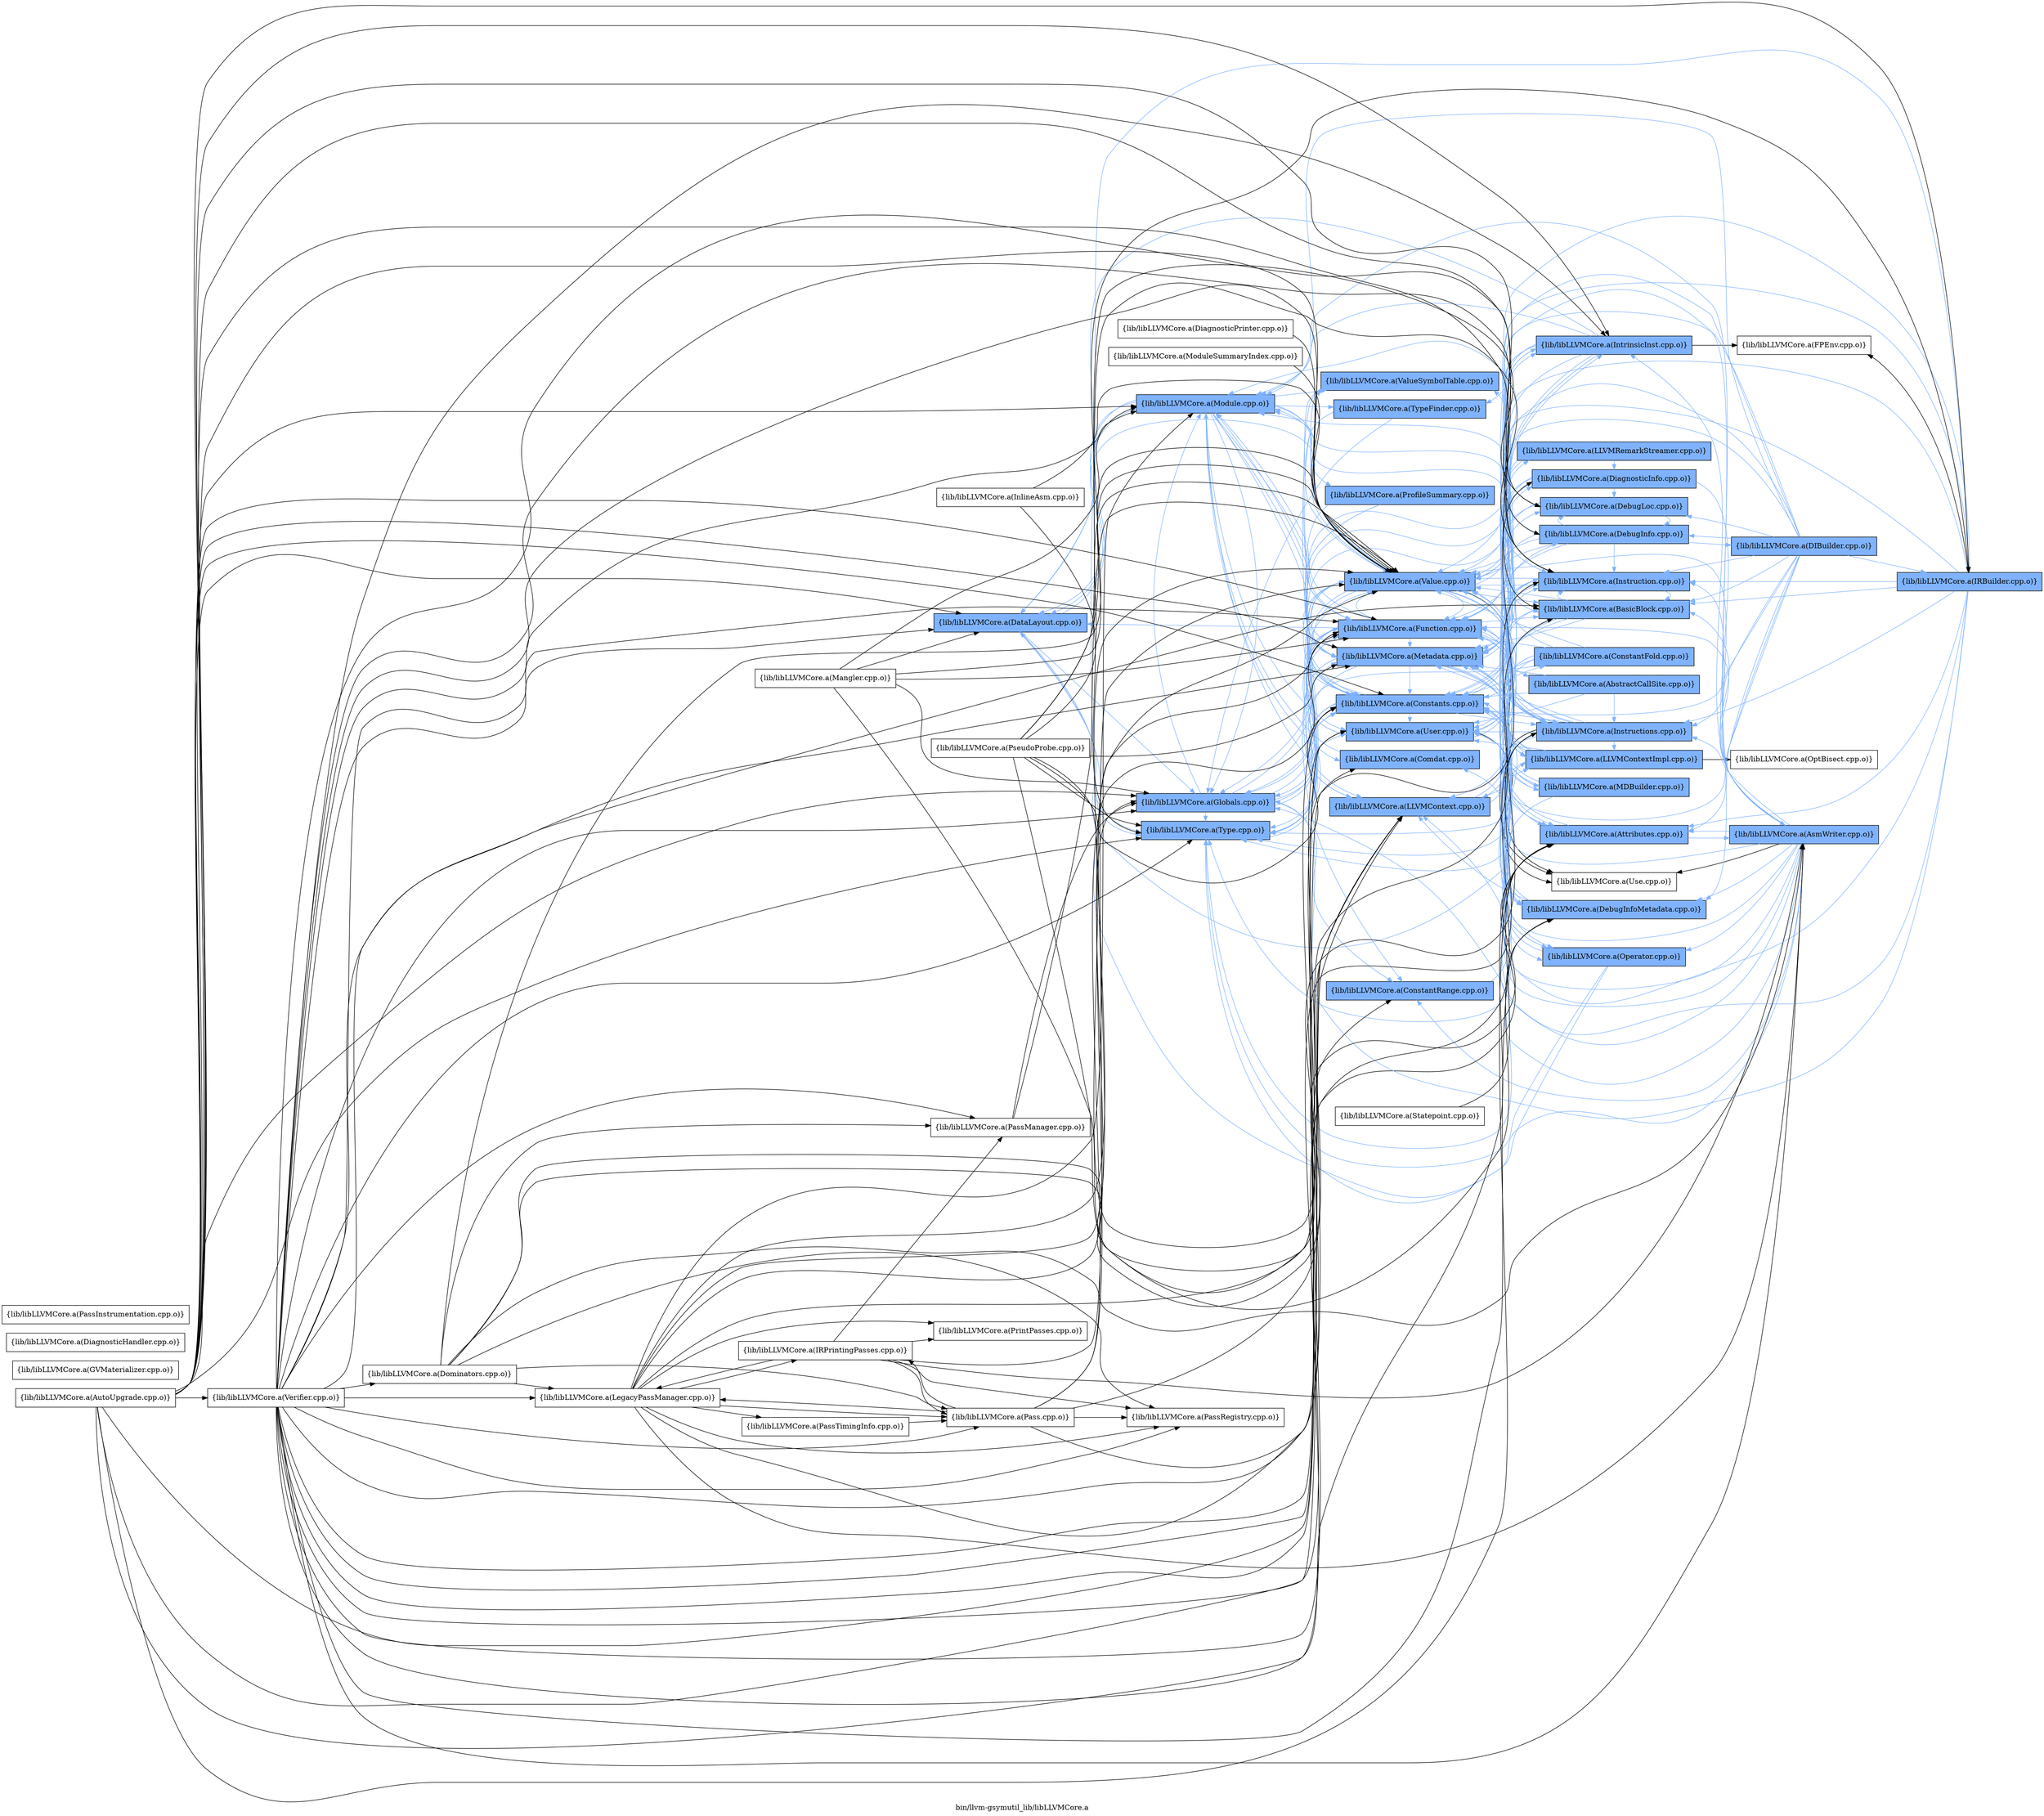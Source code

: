 digraph "bin/llvm-gsymutil_lib/libLLVMCore.a" {
	label="bin/llvm-gsymutil_lib/libLLVMCore.a";
	rankdir=LR;
	{ rank=same; Node0x5572acbd3558;  }
	{ rank=same; Node0x5572acbd8468; Node0x5572acbd6f78; Node0x5572acbd44f8;  }
	{ rank=same; Node0x5572acbd2e78; Node0x5572acbd9bd8; Node0x5572acbd9408; Node0x5572acbd71a8; Node0x5572acbd60c8; Node0x5572acbd76a8; Node0x5572acbd82d8; Node0x5572acbde7c8; Node0x5572acbe02f8; Node0x5572acbd6ac8; Node0x5572acbd6fc8;  }
	{ rank=same; Node0x5572acbdba78; Node0x5572acbdbde8; Node0x5572acbd8828; Node0x5572acbdf6c8; Node0x5572acbdeef8; Node0x5572acbd59e8; Node0x5572acbd8f58; Node0x5572acbdaee8; Node0x5572acbda308; Node0x5572acbd4e58; Node0x5572acbd4c28; Node0x5572acbdd788; Node0x5572acbd66b8; Node0x5572acbd32d8; Node0x5572acbd1988; Node0x5572acbd9db8;  }
	{ rank=same; Node0x5572acbdb208; Node0x5572acbdc568; Node0x5572acbd9638; Node0x5572acbd4fe8;  }

	Node0x5572acbd3558 [shape=record,shape=box,group=1,style=filled,fillcolor="0.600000 0.5 1",label="{lib/libLLVMCore.a(DataLayout.cpp.o)}"];
	Node0x5572acbd3558 -> Node0x5572acbd8468[color="0.600000 0.5 1"];
	Node0x5572acbd3558 -> Node0x5572acbd6f78[color="0.600000 0.5 1"];
	Node0x5572acbd3558 -> Node0x5572acbd44f8[color="0.600000 0.5 1"];
	Node0x5572acbdbde8 [shape=record,shape=box,group=1,style=filled,fillcolor="0.600000 0.5 1",label="{lib/libLLVMCore.a(Attributes.cpp.o)}"];
	Node0x5572acbdbde8 -> Node0x5572acbd2e78[color="0.600000 0.5 1"];
	Node0x5572acbdbde8 -> Node0x5572acbdb208[color="0.600000 0.5 1"];
	Node0x5572acbd9408 [shape=record,shape=box,group=1,style=filled,fillcolor="0.600000 0.5 1",label="{lib/libLLVMCore.a(Constants.cpp.o)}"];
	Node0x5572acbd9408 -> Node0x5572acbd2e78[color="0.600000 0.5 1"];
	Node0x5572acbd9408 -> Node0x5572acbd8f58[color="0.600000 0.5 1"];
	Node0x5572acbd9408 -> Node0x5572acbd8468[color="0.600000 0.5 1"];
	Node0x5572acbd9408 -> Node0x5572acbdaee8[color="0.600000 0.5 1"];
	Node0x5572acbd9408 -> Node0x5572acbdf6c8[color="0.600000 0.5 1"];
	Node0x5572acbd9408 -> Node0x5572acbda308[color="0.600000 0.5 1"];
	Node0x5572acbd9408 -> Node0x5572acbd44f8[color="0.600000 0.5 1"];
	Node0x5572acbd9408 -> Node0x5572acbd60c8[color="0.600000 0.5 1"];
	Node0x5572acbd9408 -> Node0x5572acbd76a8[color="0.600000 0.5 1"];
	Node0x5572acbdf6c8 [shape=record,shape=box,group=1,style=filled,fillcolor="0.600000 0.5 1",label="{lib/libLLVMCore.a(Instructions.cpp.o)}"];
	Node0x5572acbdf6c8 -> Node0x5572acbd3558[color="0.600000 0.5 1"];
	Node0x5572acbdf6c8 -> Node0x5572acbd2e78[color="0.600000 0.5 1"];
	Node0x5572acbdf6c8 -> Node0x5572acbdbde8[color="0.600000 0.5 1"];
	Node0x5572acbdf6c8 -> Node0x5572acbd8828[color="0.600000 0.5 1"];
	Node0x5572acbdf6c8 -> Node0x5572acbd9408[color="0.600000 0.5 1"];
	Node0x5572acbdf6c8 -> Node0x5572acbdaee8[color="0.600000 0.5 1"];
	Node0x5572acbdf6c8 -> Node0x5572acbdd788[color="0.600000 0.5 1"];
	Node0x5572acbdf6c8 -> Node0x5572acbd59e8[color="0.600000 0.5 1"];
	Node0x5572acbdf6c8 -> Node0x5572acbd71a8[color="0.600000 0.5 1"];
	Node0x5572acbdf6c8 -> Node0x5572acbd6f78[color="0.600000 0.5 1"];
	Node0x5572acbdf6c8 -> Node0x5572acbda308[color="0.600000 0.5 1"];
	Node0x5572acbdf6c8 -> Node0x5572acbd44f8[color="0.600000 0.5 1"];
	Node0x5572acbdf6c8 -> Node0x5572acbd66b8;
	Node0x5572acbdf6c8 -> Node0x5572acbd60c8[color="0.600000 0.5 1"];
	Node0x5572acbdf6c8 -> Node0x5572acbd76a8[color="0.600000 0.5 1"];
	Node0x5572acbd69d8 [shape=record,shape=box,group=0,label="{lib/libLLVMCore.a(LegacyPassManager.cpp.o)}"];
	Node0x5572acbd69d8 -> Node0x5572acbd1988;
	Node0x5572acbd69d8 -> Node0x5572acbd2e78;
	Node0x5572acbd69d8 -> Node0x5572acbdb208;
	Node0x5572acbd69d8 -> Node0x5572acbd8468;
	Node0x5572acbd69d8 -> Node0x5572acbdb898;
	Node0x5572acbd69d8 -> Node0x5572acbde7c8;
	Node0x5572acbd69d8 -> Node0x5572acbd6f78;
	Node0x5572acbd69d8 -> Node0x5572acbd8a08;
	Node0x5572acbd69d8 -> Node0x5572acbe15b8;
	Node0x5572acbd69d8 -> Node0x5572acbe0e38;
	Node0x5572acbd69d8 -> Node0x5572acbe14c8;
	Node0x5572acbd69d8 -> Node0x5572acbd76a8;
	Node0x5572acbd6f78 [shape=record,shape=box,group=1,style=filled,fillcolor="0.600000 0.5 1",label="{lib/libLLVMCore.a(Module.cpp.o)}"];
	Node0x5572acbd6f78 -> Node0x5572acbd3558[color="0.600000 0.5 1"];
	Node0x5572acbd6f78 -> Node0x5572acbd2e78[color="0.600000 0.5 1"];
	Node0x5572acbd6f78 -> Node0x5572acbd82d8[color="0.600000 0.5 1"];
	Node0x5572acbd6f78 -> Node0x5572acbd9408[color="0.600000 0.5 1"];
	Node0x5572acbd6f78 -> Node0x5572acbd8468[color="0.600000 0.5 1"];
	Node0x5572acbd6f78 -> Node0x5572acbde7c8[color="0.600000 0.5 1"];
	Node0x5572acbd6f78 -> Node0x5572acbd71a8[color="0.600000 0.5 1"];
	Node0x5572acbd6f78 -> Node0x5572acbe02f8[color="0.600000 0.5 1"];
	Node0x5572acbd6f78 -> Node0x5572acbd44f8[color="0.600000 0.5 1"];
	Node0x5572acbd6f78 -> Node0x5572acbd6ac8[color="0.600000 0.5 1"];
	Node0x5572acbd6f78 -> Node0x5572acbd60c8[color="0.600000 0.5 1"];
	Node0x5572acbd6f78 -> Node0x5572acbd76a8[color="0.600000 0.5 1"];
	Node0x5572acbd6f78 -> Node0x5572acbd6fc8[color="0.600000 0.5 1"];
	Node0x5572acbda308 [shape=record,shape=box,group=1,style=filled,fillcolor="0.600000 0.5 1",label="{lib/libLLVMCore.a(Operator.cpp.o)}"];
	Node0x5572acbda308 -> Node0x5572acbd3558[color="0.600000 0.5 1"];
	Node0x5572acbda308 -> Node0x5572acbd9408[color="0.600000 0.5 1"];
	Node0x5572acbda308 -> Node0x5572acbd44f8[color="0.600000 0.5 1"];
	Node0x5572acbd8a08 [shape=record,shape=box,group=0,label="{lib/libLLVMCore.a(Pass.cpp.o)}"];
	Node0x5572acbd8a08 -> Node0x5572acbd2e78;
	Node0x5572acbd8a08 -> Node0x5572acbdbde8;
	Node0x5572acbd8a08 -> Node0x5572acbdb898;
	Node0x5572acbd8a08 -> Node0x5572acbde7c8;
	Node0x5572acbd8a08 -> Node0x5572acbd69d8;
	Node0x5572acbd8a08 -> Node0x5572acbe15b8;
	Node0x5572acbd8a08 -> Node0x5572acbd76a8;
	Node0x5572acbe15b8 [shape=record,shape=box,group=0,label="{lib/libLLVMCore.a(PassRegistry.cpp.o)}"];
	Node0x5572acbd44f8 [shape=record,shape=box,group=1,style=filled,fillcolor="0.600000 0.5 1",label="{lib/libLLVMCore.a(Type.cpp.o)}"];
	Node0x5572acbd44f8 -> Node0x5572acbd9408[color="0.600000 0.5 1"];
	Node0x5572acbd60c8 [shape=record,shape=box,group=1,style=filled,fillcolor="0.600000 0.5 1",label="{lib/libLLVMCore.a(User.cpp.o)}"];
	Node0x5572acbd60c8 -> Node0x5572acbdeef8[color="0.600000 0.5 1"];
	Node0x5572acbd60c8 -> Node0x5572acbd66b8;
	Node0x5572acbd76a8 [shape=record,shape=box,group=1,style=filled,fillcolor="0.600000 0.5 1",label="{lib/libLLVMCore.a(Value.cpp.o)}"];
	Node0x5572acbd76a8 -> Node0x5572acbd3558[color="0.600000 0.5 1"];
	Node0x5572acbd76a8 -> Node0x5572acbd32d8[color="0.600000 0.5 1"];
	Node0x5572acbd76a8 -> Node0x5572acbd2e78[color="0.600000 0.5 1"];
	Node0x5572acbd76a8 -> Node0x5572acbdbde8[color="0.600000 0.5 1"];
	Node0x5572acbd76a8 -> Node0x5572acbd8828[color="0.600000 0.5 1"];
	Node0x5572acbd76a8 -> Node0x5572acbd9408[color="0.600000 0.5 1"];
	Node0x5572acbd76a8 -> Node0x5572acbd8468[color="0.600000 0.5 1"];
	Node0x5572acbd76a8 -> Node0x5572acbdaee8[color="0.600000 0.5 1"];
	Node0x5572acbd76a8 -> Node0x5572acbdf6c8[color="0.600000 0.5 1"];
	Node0x5572acbd76a8 -> Node0x5572acbdeef8[color="0.600000 0.5 1"];
	Node0x5572acbd76a8 -> Node0x5572acbde7c8[color="0.600000 0.5 1"];
	Node0x5572acbd76a8 -> Node0x5572acbdd788[color="0.600000 0.5 1"];
	Node0x5572acbd76a8 -> Node0x5572acbd71a8[color="0.600000 0.5 1"];
	Node0x5572acbd76a8 -> Node0x5572acbda308[color="0.600000 0.5 1"];
	Node0x5572acbd76a8 -> Node0x5572acbd44f8[color="0.600000 0.5 1"];
	Node0x5572acbd76a8 -> Node0x5572acbd66b8;
	Node0x5572acbd76a8 -> Node0x5572acbd60c8[color="0.600000 0.5 1"];
	Node0x5572acbd76a8 -> Node0x5572acbd6fc8[color="0.600000 0.5 1"];
	Node0x5572acbd4c28 [shape=record,shape=box,group=1,style=filled,fillcolor="0.600000 0.5 1",label="{lib/libLLVMCore.a(DebugLoc.cpp.o)}"];
	Node0x5572acbd4c28 -> Node0x5572acbd32d8[color="0.600000 0.5 1"];
	Node0x5572acbd4c28 -> Node0x5572acbd4e58[color="0.600000 0.5 1"];
	Node0x5572acbd4c28 -> Node0x5572acbd71a8[color="0.600000 0.5 1"];
	Node0x5572acbd2e78 [shape=record,shape=box,group=1,style=filled,fillcolor="0.600000 0.5 1",label="{lib/libLLVMCore.a(Function.cpp.o)}"];
	Node0x5572acbd2e78 -> Node0x5572acbd3558[color="0.600000 0.5 1"];
	Node0x5572acbd2e78 -> Node0x5572acbdba78[color="0.600000 0.5 1"];
	Node0x5572acbd2e78 -> Node0x5572acbdbde8[color="0.600000 0.5 1"];
	Node0x5572acbd2e78 -> Node0x5572acbd8828[color="0.600000 0.5 1"];
	Node0x5572acbd2e78 -> Node0x5572acbd9408[color="0.600000 0.5 1"];
	Node0x5572acbd2e78 -> Node0x5572acbd8468[color="0.600000 0.5 1"];
	Node0x5572acbd2e78 -> Node0x5572acbdf6c8[color="0.600000 0.5 1"];
	Node0x5572acbd2e78 -> Node0x5572acbdeef8[color="0.600000 0.5 1"];
	Node0x5572acbd2e78 -> Node0x5572acbde7c8[color="0.600000 0.5 1"];
	Node0x5572acbd2e78 -> Node0x5572acbd59e8[color="0.600000 0.5 1"];
	Node0x5572acbd2e78 -> Node0x5572acbd71a8[color="0.600000 0.5 1"];
	Node0x5572acbd2e78 -> Node0x5572acbd6f78[color="0.600000 0.5 1"];
	Node0x5572acbd2e78 -> Node0x5572acbd44f8[color="0.600000 0.5 1"];
	Node0x5572acbd2e78 -> Node0x5572acbd60c8[color="0.600000 0.5 1"];
	Node0x5572acbd2e78 -> Node0x5572acbd76a8[color="0.600000 0.5 1"];
	Node0x5572acbd2e78 -> Node0x5572acbd6fc8[color="0.600000 0.5 1"];
	Node0x5572acbdc798 [shape=record,shape=box,group=1,style=filled,fillcolor="0.600000 0.5 1",label="{lib/libLLVMCore.a(IRBuilder.cpp.o)}"];
	Node0x5572acbdc798 -> Node0x5572acbd3558[color="0.600000 0.5 1"];
	Node0x5572acbdc798 -> Node0x5572acbd2e78[color="0.600000 0.5 1"];
	Node0x5572acbdc798 -> Node0x5572acbdbde8[color="0.600000 0.5 1"];
	Node0x5572acbdc798 -> Node0x5572acbd8828[color="0.600000 0.5 1"];
	Node0x5572acbdc798 -> Node0x5572acbd9408[color="0.600000 0.5 1"];
	Node0x5572acbdc798 -> Node0x5572acbd8468[color="0.600000 0.5 1"];
	Node0x5572acbdc798 -> Node0x5572acbdc568;
	Node0x5572acbdc798 -> Node0x5572acbdaee8[color="0.600000 0.5 1"];
	Node0x5572acbdc798 -> Node0x5572acbdf6c8[color="0.600000 0.5 1"];
	Node0x5572acbdc798 -> Node0x5572acbd71a8[color="0.600000 0.5 1"];
	Node0x5572acbdc798 -> Node0x5572acbd44f8[color="0.600000 0.5 1"];
	Node0x5572acbdc798 -> Node0x5572acbd60c8[color="0.600000 0.5 1"];
	Node0x5572acbdc798 -> Node0x5572acbd76a8[color="0.600000 0.5 1"];
	Node0x5572acbdaee8 [shape=record,shape=box,group=1,style=filled,fillcolor="0.600000 0.5 1",label="{lib/libLLVMCore.a(Instruction.cpp.o)}"];
	Node0x5572acbdaee8 -> Node0x5572acbdbde8[color="0.600000 0.5 1"];
	Node0x5572acbdaee8 -> Node0x5572acbd8828[color="0.600000 0.5 1"];
	Node0x5572acbdaee8 -> Node0x5572acbd9408[color="0.600000 0.5 1"];
	Node0x5572acbdaee8 -> Node0x5572acbdf6c8[color="0.600000 0.5 1"];
	Node0x5572acbdaee8 -> Node0x5572acbd71a8[color="0.600000 0.5 1"];
	Node0x5572acbdaee8 -> Node0x5572acbd60c8[color="0.600000 0.5 1"];
	Node0x5572acbdaee8 -> Node0x5572acbd76a8[color="0.600000 0.5 1"];
	Node0x5572acbd71a8 [shape=record,shape=box,group=1,style=filled,fillcolor="0.600000 0.5 1",label="{lib/libLLVMCore.a(Metadata.cpp.o)}"];
	Node0x5572acbd71a8 -> Node0x5572acbd4e58[color="0.600000 0.5 1"];
	Node0x5572acbd71a8 -> Node0x5572acbd4c28[color="0.600000 0.5 1"];
	Node0x5572acbd71a8 -> Node0x5572acbd9bd8[color="0.600000 0.5 1"];
	Node0x5572acbd71a8 -> Node0x5572acbd9408[color="0.600000 0.5 1"];
	Node0x5572acbd71a8 -> Node0x5572acbde7c8[color="0.600000 0.5 1"];
	Node0x5572acbd71a8 -> Node0x5572acbdd788[color="0.600000 0.5 1"];
	Node0x5572acbd71a8 -> Node0x5572acbd59e8[color="0.600000 0.5 1"];
	Node0x5572acbd71a8 -> Node0x5572acbd6f78[color="0.600000 0.5 1"];
	Node0x5572acbd71a8 -> Node0x5572acbd44f8[color="0.600000 0.5 1"];
	Node0x5572acbd71a8 -> Node0x5572acbd76a8[color="0.600000 0.5 1"];
	Node0x5572acbd8828 [shape=record,shape=box,group=1,style=filled,fillcolor="0.600000 0.5 1",label="{lib/libLLVMCore.a(BasicBlock.cpp.o)}"];
	Node0x5572acbd8828 -> Node0x5572acbd9408[color="0.600000 0.5 1"];
	Node0x5572acbd8828 -> Node0x5572acbdaee8[color="0.600000 0.5 1"];
	Node0x5572acbd8828 -> Node0x5572acbdf6c8[color="0.600000 0.5 1"];
	Node0x5572acbd8828 -> Node0x5572acbd71a8[color="0.600000 0.5 1"];
	Node0x5572acbd8828 -> Node0x5572acbd44f8[color="0.600000 0.5 1"];
	Node0x5572acbd8828 -> Node0x5572acbd60c8[color="0.600000 0.5 1"];
	Node0x5572acbd8828 -> Node0x5572acbd76a8[color="0.600000 0.5 1"];
	Node0x5572acbd8828 -> Node0x5572acbd6fc8[color="0.600000 0.5 1"];
	Node0x5572acbd1988 [shape=record,shape=box,group=1,style=filled,fillcolor="0.600000 0.5 1",label="{lib/libLLVMCore.a(DiagnosticInfo.cpp.o)}"];
	Node0x5572acbd1988 -> Node0x5572acbd4c28[color="0.600000 0.5 1"];
	Node0x5572acbd1988 -> Node0x5572acbd2e78[color="0.600000 0.5 1"];
	Node0x5572acbd1988 -> Node0x5572acbdb208[color="0.600000 0.5 1"];
	Node0x5572acbd1988 -> Node0x5572acbdaee8[color="0.600000 0.5 1"];
	Node0x5572acbd1988 -> Node0x5572acbde7c8[color="0.600000 0.5 1"];
	Node0x5572acbd1988 -> Node0x5572acbd71a8[color="0.600000 0.5 1"];
	Node0x5572acbd1988 -> Node0x5572acbd76a8[color="0.600000 0.5 1"];
	Node0x5572acbd8468 [shape=record,shape=box,group=1,style=filled,fillcolor="0.600000 0.5 1",label="{lib/libLLVMCore.a(Globals.cpp.o)}"];
	Node0x5572acbd8468 -> Node0x5572acbd2e78[color="0.600000 0.5 1"];
	Node0x5572acbd8468 -> Node0x5572acbd9bd8[color="0.600000 0.5 1"];
	Node0x5572acbd8468 -> Node0x5572acbd9408[color="0.600000 0.5 1"];
	Node0x5572acbd8468 -> Node0x5572acbd71a8[color="0.600000 0.5 1"];
	Node0x5572acbd8468 -> Node0x5572acbd6f78[color="0.600000 0.5 1"];
	Node0x5572acbd8468 -> Node0x5572acbd44f8[color="0.600000 0.5 1"];
	Node0x5572acbd8468 -> Node0x5572acbd60c8[color="0.600000 0.5 1"];
	Node0x5572acbd8468 -> Node0x5572acbd76a8[color="0.600000 0.5 1"];
	Node0x5572acbdb5c8 [shape=record,shape=box,group=0,label="{lib/libLLVMCore.a(InlineAsm.cpp.o)}"];
	Node0x5572acbdb5c8 -> Node0x5572acbd44f8;
	Node0x5572acbdb5c8 -> Node0x5572acbd76a8;
	Node0x5572acbde7c8 [shape=record,shape=box,group=1,style=filled,fillcolor="0.600000 0.5 1",label="{lib/libLLVMCore.a(LLVMContext.cpp.o)}"];
	Node0x5572acbde7c8 -> Node0x5572acbd1988[color="0.600000 0.5 1"];
	Node0x5572acbde7c8 -> Node0x5572acbdd788[color="0.600000 0.5 1"];
	Node0x5572acbde7c8 -> Node0x5572acbd9db8[color="0.600000 0.5 1"];
	Node0x5572acbdeef8 [shape=record,shape=box,group=1,style=filled,fillcolor="0.600000 0.5 1",label="{lib/libLLVMCore.a(IntrinsicInst.cpp.o)}"];
	Node0x5572acbdeef8 -> Node0x5572acbd3558[color="0.600000 0.5 1"];
	Node0x5572acbdeef8 -> Node0x5572acbd4e58[color="0.600000 0.5 1"];
	Node0x5572acbdeef8 -> Node0x5572acbd8828[color="0.600000 0.5 1"];
	Node0x5572acbdeef8 -> Node0x5572acbd9408[color="0.600000 0.5 1"];
	Node0x5572acbdeef8 -> Node0x5572acbdc568;
	Node0x5572acbdeef8 -> Node0x5572acbdaee8[color="0.600000 0.5 1"];
	Node0x5572acbdeef8 -> Node0x5572acbdf6c8[color="0.600000 0.5 1"];
	Node0x5572acbdeef8 -> Node0x5572acbd71a8[color="0.600000 0.5 1"];
	Node0x5572acbdeef8 -> Node0x5572acbd6f78[color="0.600000 0.5 1"];
	Node0x5572acbdeef8 -> Node0x5572acbd44f8[color="0.600000 0.5 1"];
	Node0x5572acbdeef8 -> Node0x5572acbd60c8[color="0.600000 0.5 1"];
	Node0x5572acbdeef8 -> Node0x5572acbd76a8[color="0.600000 0.5 1"];
	Node0x5572acbd9bd8 [shape=record,shape=box,group=1,style=filled,fillcolor="0.600000 0.5 1",label="{lib/libLLVMCore.a(ConstantRange.cpp.o)}"];
	Node0x5572acbd9bd8 -> Node0x5572acbdf6c8[color="0.600000 0.5 1"];
	Node0x5572acbd4e58 [shape=record,shape=box,group=1,style=filled,fillcolor="0.600000 0.5 1",label="{lib/libLLVMCore.a(DebugInfoMetadata.cpp.o)}"];
	Node0x5572acbd4e58 -> Node0x5572acbd9408[color="0.600000 0.5 1"];
	Node0x5572acbd4e58 -> Node0x5572acbde7c8[color="0.600000 0.5 1"];
	Node0x5572acbd4e58 -> Node0x5572acbdd788[color="0.600000 0.5 1"];
	Node0x5572acbd4e58 -> Node0x5572acbd71a8[color="0.600000 0.5 1"];
	Node0x5572acbd4e58 -> Node0x5572acbd44f8[color="0.600000 0.5 1"];
	Node0x5572acbd0a88 [shape=record,shape=box,group=0,label="{lib/libLLVMCore.a(Dominators.cpp.o)}"];
	Node0x5572acbd0a88 -> Node0x5572acbdb208;
	Node0x5572acbd0a88 -> Node0x5572acbd8828;
	Node0x5572acbd0a88 -> Node0x5572acbdaee8;
	Node0x5572acbd0a88 -> Node0x5572acbd69d8;
	Node0x5572acbd0a88 -> Node0x5572acbd8a08;
	Node0x5572acbd0a88 -> Node0x5572acbd85f8;
	Node0x5572acbd0a88 -> Node0x5572acbe15b8;
	Node0x5572acbd0a88 -> Node0x5572acbd76a8;
	Node0x5572acbd66b8 [shape=record,shape=box,group=0,label="{lib/libLLVMCore.a(Use.cpp.o)}"];
	Node0x5572acbd82d8 [shape=record,shape=box,group=1,style=filled,fillcolor="0.600000 0.5 1",label="{lib/libLLVMCore.a(Comdat.cpp.o)}"];
	Node0x5572acbd82d8 -> Node0x5572acbd6f78[color="0.600000 0.5 1"];
	Node0x5572acbd76f8 [shape=record,shape=box,group=0,label="{lib/libLLVMCore.a(Mangler.cpp.o)}"];
	Node0x5572acbd76f8 -> Node0x5572acbd3558;
	Node0x5572acbd76f8 -> Node0x5572acbd2e78;
	Node0x5572acbd76f8 -> Node0x5572acbdbde8;
	Node0x5572acbd76f8 -> Node0x5572acbd8468;
	Node0x5572acbd76f8 -> Node0x5572acbd6f78;
	Node0x5572acbd76f8 -> Node0x5572acbd76a8;
	Node0x5572acbdb208 [shape=record,shape=box,group=1,style=filled,fillcolor="0.600000 0.5 1",label="{lib/libLLVMCore.a(AsmWriter.cpp.o)}"];
	Node0x5572acbdb208 -> Node0x5572acbd4e58[color="0.600000 0.5 1"];
	Node0x5572acbdb208 -> Node0x5572acbd2e78[color="0.600000 0.5 1"];
	Node0x5572acbdb208 -> Node0x5572acbdbde8[color="0.600000 0.5 1"];
	Node0x5572acbdb208 -> Node0x5572acbd8828[color="0.600000 0.5 1"];
	Node0x5572acbdb208 -> Node0x5572acbd82d8[color="0.600000 0.5 1"];
	Node0x5572acbdb208 -> Node0x5572acbd9bd8[color="0.600000 0.5 1"];
	Node0x5572acbdb208 -> Node0x5572acbd9408[color="0.600000 0.5 1"];
	Node0x5572acbdb208 -> Node0x5572acbd8468[color="0.600000 0.5 1"];
	Node0x5572acbdb208 -> Node0x5572acbdaee8[color="0.600000 0.5 1"];
	Node0x5572acbdb208 -> Node0x5572acbdf6c8[color="0.600000 0.5 1"];
	Node0x5572acbdb208 -> Node0x5572acbdeef8[color="0.600000 0.5 1"];
	Node0x5572acbdb208 -> Node0x5572acbde7c8[color="0.600000 0.5 1"];
	Node0x5572acbdb208 -> Node0x5572acbd71a8[color="0.600000 0.5 1"];
	Node0x5572acbdb208 -> Node0x5572acbd6f78[color="0.600000 0.5 1"];
	Node0x5572acbdb208 -> Node0x5572acbda308[color="0.600000 0.5 1"];
	Node0x5572acbdb208 -> Node0x5572acbd44f8[color="0.600000 0.5 1"];
	Node0x5572acbdb208 -> Node0x5572acbd6ac8[color="0.600000 0.5 1"];
	Node0x5572acbdb208 -> Node0x5572acbd66b8;
	Node0x5572acbdb208 -> Node0x5572acbd60c8[color="0.600000 0.5 1"];
	Node0x5572acbdb208 -> Node0x5572acbd76a8[color="0.600000 0.5 1"];
	Node0x5572acbe0e38 [shape=record,shape=box,group=0,label="{lib/libLLVMCore.a(PassTimingInfo.cpp.o)}"];
	Node0x5572acbe0e38 -> Node0x5572acbd8a08;
	Node0x5572acbdfe98 [shape=record,shape=box,group=0,label="{lib/libLLVMCore.a(Statepoint.cpp.o)}"];
	Node0x5572acbdfe98 -> Node0x5572acbdbde8;
	Node0x5572acbe14c8 [shape=record,shape=box,group=0,label="{lib/libLLVMCore.a(PrintPasses.cpp.o)}"];
	Node0x5572acbd59e8 [shape=record,shape=box,group=1,style=filled,fillcolor="0.600000 0.5 1",label="{lib/libLLVMCore.a(MDBuilder.cpp.o)}"];
	Node0x5572acbd59e8 -> Node0x5572acbd9408[color="0.600000 0.5 1"];
	Node0x5572acbd59e8 -> Node0x5572acbd71a8[color="0.600000 0.5 1"];
	Node0x5572acbd59e8 -> Node0x5572acbd44f8[color="0.600000 0.5 1"];
	Node0x5572acbd59e8 -> Node0x5572acbd76a8[color="0.600000 0.5 1"];
	Node0x5572acbdb898 [shape=record,shape=box,group=0,label="{lib/libLLVMCore.a(IRPrintingPasses.cpp.o)}"];
	Node0x5572acbdb898 -> Node0x5572acbdb208;
	Node0x5572acbdb898 -> Node0x5572acbd69d8;
	Node0x5572acbdb898 -> Node0x5572acbd8a08;
	Node0x5572acbdb898 -> Node0x5572acbd85f8;
	Node0x5572acbdb898 -> Node0x5572acbe15b8;
	Node0x5572acbdb898 -> Node0x5572acbe14c8;
	Node0x5572acbdb898 -> Node0x5572acbd76a8;
	Node0x5572acbd7298 [shape=record,shape=box,group=0,label="{lib/libLLVMCore.a(Verifier.cpp.o)}"];
	Node0x5572acbd7298 -> Node0x5572acbd3558;
	Node0x5572acbd7298 -> Node0x5572acbd4e58;
	Node0x5572acbd7298 -> Node0x5572acbd4c28;
	Node0x5572acbd7298 -> Node0x5572acbd0a88;
	Node0x5572acbd7298 -> Node0x5572acbd2e78;
	Node0x5572acbd7298 -> Node0x5572acbdb208;
	Node0x5572acbd7298 -> Node0x5572acbdbde8;
	Node0x5572acbd7298 -> Node0x5572acbd8828;
	Node0x5572acbd7298 -> Node0x5572acbd82d8;
	Node0x5572acbd7298 -> Node0x5572acbd9bd8;
	Node0x5572acbd7298 -> Node0x5572acbd9408;
	Node0x5572acbd7298 -> Node0x5572acbd8468;
	Node0x5572acbd7298 -> Node0x5572acbdaee8;
	Node0x5572acbd7298 -> Node0x5572acbdf6c8;
	Node0x5572acbd7298 -> Node0x5572acbdeef8;
	Node0x5572acbd7298 -> Node0x5572acbde7c8;
	Node0x5572acbd7298 -> Node0x5572acbd69d8;
	Node0x5572acbd7298 -> Node0x5572acbd71a8;
	Node0x5572acbd7298 -> Node0x5572acbd6f78;
	Node0x5572acbd7298 -> Node0x5572acbd8a08;
	Node0x5572acbd7298 -> Node0x5572acbd85f8;
	Node0x5572acbd7298 -> Node0x5572acbe15b8;
	Node0x5572acbd7298 -> Node0x5572acbd44f8;
	Node0x5572acbd7298 -> Node0x5572acbd60c8;
	Node0x5572acbd7298 -> Node0x5572acbd76a8;
	Node0x5572acbd32d8 [shape=record,shape=box,group=1,style=filled,fillcolor="0.600000 0.5 1",label="{lib/libLLVMCore.a(DebugInfo.cpp.o)}"];
	Node0x5572acbd32d8 -> Node0x5572acbd4fe8[color="0.600000 0.5 1"];
	Node0x5572acbd32d8 -> Node0x5572acbd4e58[color="0.600000 0.5 1"];
	Node0x5572acbd32d8 -> Node0x5572acbd4c28[color="0.600000 0.5 1"];
	Node0x5572acbd32d8 -> Node0x5572acbd2e78[color="0.600000 0.5 1"];
	Node0x5572acbd32d8 -> Node0x5572acbdaee8[color="0.600000 0.5 1"];
	Node0x5572acbd32d8 -> Node0x5572acbd71a8[color="0.600000 0.5 1"];
	Node0x5572acbd32d8 -> Node0x5572acbd6f78[color="0.600000 0.5 1"];
	Node0x5572acbd32d8 -> Node0x5572acbd76a8[color="0.600000 0.5 1"];
	Node0x5572acbd85f8 [shape=record,shape=box,group=0,label="{lib/libLLVMCore.a(PassManager.cpp.o)}"];
	Node0x5572acbd85f8 -> Node0x5572acbd8468;
	Node0x5572acbd85f8 -> Node0x5572acbd76a8;
	Node0x5572acbd4fe8 [shape=record,shape=box,group=1,style=filled,fillcolor="0.600000 0.5 1",label="{lib/libLLVMCore.a(DIBuilder.cpp.o)}"];
	Node0x5572acbd4fe8 -> Node0x5572acbd32d8[color="0.600000 0.5 1"];
	Node0x5572acbd4fe8 -> Node0x5572acbd4e58[color="0.600000 0.5 1"];
	Node0x5572acbd4fe8 -> Node0x5572acbd4c28[color="0.600000 0.5 1"];
	Node0x5572acbd4fe8 -> Node0x5572acbd2e78[color="0.600000 0.5 1"];
	Node0x5572acbd4fe8 -> Node0x5572acbdbde8[color="0.600000 0.5 1"];
	Node0x5572acbd4fe8 -> Node0x5572acbd8828[color="0.600000 0.5 1"];
	Node0x5572acbd4fe8 -> Node0x5572acbd9408[color="0.600000 0.5 1"];
	Node0x5572acbd4fe8 -> Node0x5572acbdc798[color="0.600000 0.5 1"];
	Node0x5572acbd4fe8 -> Node0x5572acbdaee8[color="0.600000 0.5 1"];
	Node0x5572acbd4fe8 -> Node0x5572acbdf6c8[color="0.600000 0.5 1"];
	Node0x5572acbd4fe8 -> Node0x5572acbd71a8[color="0.600000 0.5 1"];
	Node0x5572acbd4fe8 -> Node0x5572acbd6f78[color="0.600000 0.5 1"];
	Node0x5572acbd4fe8 -> Node0x5572acbd44f8[color="0.600000 0.5 1"];
	Node0x5572acbd4fe8 -> Node0x5572acbd60c8[color="0.600000 0.5 1"];
	Node0x5572acbd4fe8 -> Node0x5572acbd76a8[color="0.600000 0.5 1"];
	Node0x5572acbe0078 [shape=record,shape=box,group=0,label="{lib/libLLVMCore.a(PseudoProbe.cpp.o)}"];
	Node0x5572acbe0078 -> Node0x5572acbd4e58;
	Node0x5572acbe0078 -> Node0x5572acbd4c28;
	Node0x5572acbe0078 -> Node0x5572acbd9408;
	Node0x5572acbe0078 -> Node0x5572acbdc798;
	Node0x5572acbe0078 -> Node0x5572acbdaee8;
	Node0x5572acbe0078 -> Node0x5572acbd71a8;
	Node0x5572acbe0078 -> Node0x5572acbd44f8;
	Node0x5572acbe0078 -> Node0x5572acbd60c8;
	Node0x5572acbe0078 -> Node0x5572acbd76a8;
	Node0x5572acbdba78 [shape=record,shape=box,group=1,style=filled,fillcolor="0.600000 0.5 1",label="{lib/libLLVMCore.a(AbstractCallSite.cpp.o)}"];
	Node0x5572acbdba78 -> Node0x5572acbd9408[color="0.600000 0.5 1"];
	Node0x5572acbdba78 -> Node0x5572acbdf6c8[color="0.600000 0.5 1"];
	Node0x5572acbdba78 -> Node0x5572acbd71a8[color="0.600000 0.5 1"];
	Node0x5572acbdba78 -> Node0x5572acbd60c8[color="0.600000 0.5 1"];
	Node0x5572acbd8f58 [shape=record,shape=box,group=1,style=filled,fillcolor="0.600000 0.5 1",label="{lib/libLLVMCore.a(ConstantFold.cpp.o)}"];
	Node0x5572acbd8f58 -> Node0x5572acbd2e78[color="0.600000 0.5 1"];
	Node0x5572acbd8f58 -> Node0x5572acbd9408[color="0.600000 0.5 1"];
	Node0x5572acbd8f58 -> Node0x5572acbd8468[color="0.600000 0.5 1"];
	Node0x5572acbd8f58 -> Node0x5572acbdf6c8[color="0.600000 0.5 1"];
	Node0x5572acbd8f58 -> Node0x5572acbd6f78[color="0.600000 0.5 1"];
	Node0x5572acbd8f58 -> Node0x5572acbda308[color="0.600000 0.5 1"];
	Node0x5572acbd8f58 -> Node0x5572acbd44f8[color="0.600000 0.5 1"];
	Node0x5572acbd8f58 -> Node0x5572acbd76a8[color="0.600000 0.5 1"];
	Node0x5572acbe02f8 [shape=record,shape=box,group=1,style=filled,fillcolor="0.600000 0.5 1",label="{lib/libLLVMCore.a(ProfileSummary.cpp.o)}"];
	Node0x5572acbe02f8 -> Node0x5572acbd9408[color="0.600000 0.5 1"];
	Node0x5572acbe02f8 -> Node0x5572acbd71a8[color="0.600000 0.5 1"];
	Node0x5572acbe02f8 -> Node0x5572acbd44f8[color="0.600000 0.5 1"];
	Node0x5572acbd2018 [shape=record,shape=box,group=0,label="{lib/libLLVMCore.a(GVMaterializer.cpp.o)}"];
	Node0x5572acbdcbf8 [shape=record,shape=box,group=0,label="{lib/libLLVMCore.a(AutoUpgrade.cpp.o)}"];
	Node0x5572acbdcbf8 -> Node0x5572acbd3558;
	Node0x5572acbdcbf8 -> Node0x5572acbd32d8;
	Node0x5572acbdcbf8 -> Node0x5572acbd2e78;
	Node0x5572acbdcbf8 -> Node0x5572acbdbde8;
	Node0x5572acbdcbf8 -> Node0x5572acbd8828;
	Node0x5572acbdcbf8 -> Node0x5572acbd9408;
	Node0x5572acbdcbf8 -> Node0x5572acbd8468;
	Node0x5572acbdcbf8 -> Node0x5572acbdc798;
	Node0x5572acbdcbf8 -> Node0x5572acbdaee8;
	Node0x5572acbdcbf8 -> Node0x5572acbdf6c8;
	Node0x5572acbdcbf8 -> Node0x5572acbdeef8;
	Node0x5572acbdcbf8 -> Node0x5572acbde7c8;
	Node0x5572acbdcbf8 -> Node0x5572acbd71a8;
	Node0x5572acbdcbf8 -> Node0x5572acbd6f78;
	Node0x5572acbdcbf8 -> Node0x5572acbd44f8;
	Node0x5572acbdcbf8 -> Node0x5572acbd60c8;
	Node0x5572acbdcbf8 -> Node0x5572acbd76a8;
	Node0x5572acbdcbf8 -> Node0x5572acbd7298;
	Node0x5572acbd6ac8 [shape=record,shape=box,group=1,style=filled,fillcolor="0.600000 0.5 1",label="{lib/libLLVMCore.a(TypeFinder.cpp.o)}"];
	Node0x5572acbd6ac8 -> Node0x5572acbd2e78[color="0.600000 0.5 1"];
	Node0x5572acbd6ac8 -> Node0x5572acbd8468[color="0.600000 0.5 1"];
	Node0x5572acbd6ac8 -> Node0x5572acbd71a8[color="0.600000 0.5 1"];
	Node0x5572acbd6fc8 [shape=record,shape=box,group=1,style=filled,fillcolor="0.600000 0.5 1",label="{lib/libLLVMCore.a(ValueSymbolTable.cpp.o)}"];
	Node0x5572acbd6fc8 -> Node0x5572acbd76a8[color="0.600000 0.5 1"];
	Node0x5572acbdd788 [shape=record,shape=box,group=1,style=filled,fillcolor="0.600000 0.5 1",label="{lib/libLLVMCore.a(LLVMContextImpl.cpp.o)}"];
	Node0x5572acbdd788 -> Node0x5572acbd4e58[color="0.600000 0.5 1"];
	Node0x5572acbdd788 -> Node0x5572acbd9408[color="0.600000 0.5 1"];
	Node0x5572acbdd788 -> Node0x5572acbd71a8[color="0.600000 0.5 1"];
	Node0x5572acbdd788 -> Node0x5572acbd6f78[color="0.600000 0.5 1"];
	Node0x5572acbdd788 -> Node0x5572acbd9638;
	Node0x5572acbdd788 -> Node0x5572acbd60c8[color="0.600000 0.5 1"];
	Node0x5572acbdd788 -> Node0x5572acbd76a8[color="0.600000 0.5 1"];
	Node0x5572acbdc568 [shape=record,shape=box,group=0,label="{lib/libLLVMCore.a(FPEnv.cpp.o)}"];
	Node0x5572acbd9db8 [shape=record,shape=box,group=1,style=filled,fillcolor="0.600000 0.5 1",label="{lib/libLLVMCore.a(LLVMRemarkStreamer.cpp.o)}"];
	Node0x5572acbd9db8 -> Node0x5572acbd1988[color="0.600000 0.5 1"];
	Node0x5572acbd9db8 -> Node0x5572acbde7c8[color="0.600000 0.5 1"];
	Node0x5572acbd9db8 -> Node0x5572acbd76a8[color="0.600000 0.5 1"];
	Node0x5572acbddeb8 [shape=record,shape=box,group=0,label="{lib/libLLVMCore.a(DiagnosticPrinter.cpp.o)}"];
	Node0x5572acbddeb8 -> Node0x5572acbd76a8;
	Node0x5572acbd9638 [shape=record,shape=box,group=0,label="{lib/libLLVMCore.a(OptBisect.cpp.o)}"];
	Node0x5572acbda538 [shape=record,shape=box,group=0,label="{lib/libLLVMCore.a(DiagnosticHandler.cpp.o)}"];
	Node0x5572acbd3ff8 [shape=record,shape=box,group=0,label="{lib/libLLVMCore.a(ModuleSummaryIndex.cpp.o)}"];
	Node0x5572acbd3ff8 -> Node0x5572acbd76a8;
	Node0x5572acbd92c8 [shape=record,shape=box,group=0,label="{lib/libLLVMCore.a(PassInstrumentation.cpp.o)}"];
}
